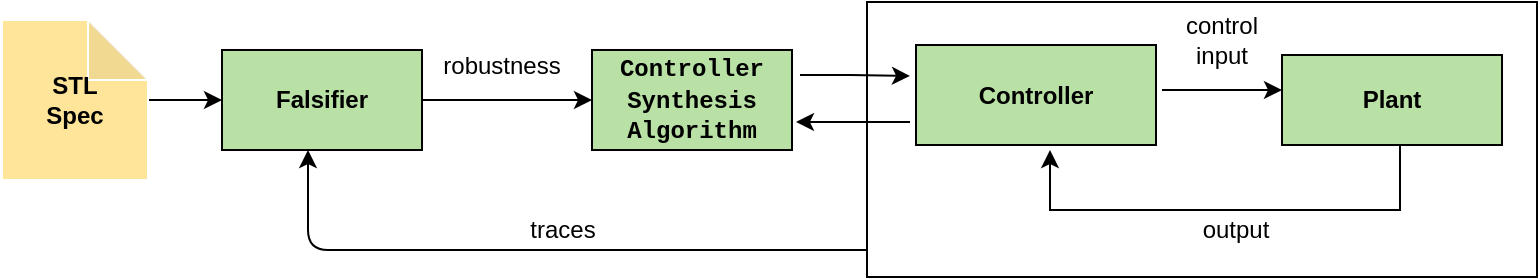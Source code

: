 <mxfile version="15.8.4" type="dropbox"><diagram id="2gOYRXs8kX6Jgaj4g1zR" name="Page-1"><mxGraphModel dx="1350" dy="793" grid="1" gridSize="10" guides="1" tooltips="1" connect="1" arrows="1" fold="1" page="1" pageScale="1" pageWidth="850" pageHeight="1100" math="0" shadow="0"><root><mxCell id="0"/><mxCell id="1" parent="0"/><mxCell id="rfJm-Gr54Hu4AGXSLJ_7-8" style="edgeStyle=orthogonalEdgeStyle;rounded=0;orthogonalLoop=1;jettySize=auto;html=1;exitX=1;exitY=0.5;exitDx=0;exitDy=0;entryX=0;entryY=0.5;entryDx=0;entryDy=0;" parent="1" source="rfJm-Gr54Hu4AGXSLJ_7-1" target="RvSAKPaxWidsK2KU3uv4-6" edge="1"><mxGeometry relative="1" as="geometry"/></mxCell><mxCell id="rfJm-Gr54Hu4AGXSLJ_7-1" value="&lt;b&gt;Falsifier&lt;/b&gt;" style="rounded=0;whiteSpace=wrap;html=1;fillColor=#B9E0A5;" parent="1" vertex="1"><mxGeometry x="140" y="390" width="100" height="50" as="geometry"/></mxCell><mxCell id="rfJm-Gr54Hu4AGXSLJ_7-9" style="edgeStyle=orthogonalEdgeStyle;rounded=0;orthogonalLoop=1;jettySize=auto;html=1;entryX=0;entryY=0.5;entryDx=0;entryDy=0;" parent="1" edge="1"><mxGeometry relative="1" as="geometry"><mxPoint x="670" y="410" as="targetPoint"/><mxPoint x="610" y="410" as="sourcePoint"/></mxGeometry></mxCell><mxCell id="RvSAKPaxWidsK2KU3uv4-10" style="edgeStyle=orthogonalEdgeStyle;rounded=0;orthogonalLoop=1;jettySize=auto;html=1;" parent="1" edge="1"><mxGeometry relative="1" as="geometry"><mxPoint x="427" y="426" as="targetPoint"/><mxPoint x="484" y="426" as="sourcePoint"/><Array as="points"><mxPoint x="467" y="426"/><mxPoint x="467" y="426"/></Array></mxGeometry></mxCell><mxCell id="rfJm-Gr54Hu4AGXSLJ_7-3" value="&lt;b&gt;Controller&lt;/b&gt;" style="rounded=0;whiteSpace=wrap;html=1;fillColor=#B9E0A5;" parent="1" vertex="1"><mxGeometry x="487" y="387.5" width="120" height="50" as="geometry"/></mxCell><mxCell id="RvSAKPaxWidsK2KU3uv4-2" style="edgeStyle=orthogonalEdgeStyle;rounded=0;orthogonalLoop=1;jettySize=auto;html=1;entryX=0.5;entryY=1;entryDx=0;entryDy=0;" parent="1" edge="1"><mxGeometry relative="1" as="geometry"><mxPoint x="554" y="440" as="targetPoint"/><mxPoint x="729" y="437.5" as="sourcePoint"/><Array as="points"><mxPoint x="729" y="470"/><mxPoint x="554" y="470"/></Array></mxGeometry></mxCell><mxCell id="rfJm-Gr54Hu4AGXSLJ_7-4" value="&lt;b&gt;Plant&lt;/b&gt;" style="rounded=0;whiteSpace=wrap;html=1;fillColor=#B9E0A5;" parent="1" vertex="1"><mxGeometry x="670" y="392.5" width="110" height="45" as="geometry"/></mxCell><mxCell id="rfJm-Gr54Hu4AGXSLJ_7-21" style="edgeStyle=orthogonalEdgeStyle;rounded=0;orthogonalLoop=1;jettySize=auto;html=1;" parent="1" source="rfJm-Gr54Hu4AGXSLJ_7-6" target="rfJm-Gr54Hu4AGXSLJ_7-1" edge="1"><mxGeometry relative="1" as="geometry"/></mxCell><mxCell id="rfJm-Gr54Hu4AGXSLJ_7-6" value="&lt;div&gt;&lt;b&gt;STL&lt;/b&gt;&lt;/div&gt;&lt;div&gt;&lt;b&gt;Spec&lt;/b&gt;&lt;/div&gt;" style="shape=note;whiteSpace=wrap;html=1;backgroundOutline=1;darkOpacity=0.05;fillColor=#FFE599;strokeColor=#FFFFFF;" parent="1" vertex="1"><mxGeometry x="30" y="375" width="73" height="80" as="geometry"/></mxCell><mxCell id="rfJm-Gr54Hu4AGXSLJ_7-12" value="control input" style="text;html=1;strokeColor=none;fillColor=none;align=center;verticalAlign=middle;whiteSpace=wrap;rounded=0;" parent="1" vertex="1"><mxGeometry x="620" y="375" width="40" height="20" as="geometry"/></mxCell><mxCell id="rfJm-Gr54Hu4AGXSLJ_7-13" value="robustness" style="text;html=1;strokeColor=none;fillColor=none;align=center;verticalAlign=middle;whiteSpace=wrap;rounded=0;" parent="1" vertex="1"><mxGeometry x="260" y="387.5" width="40" height="20" as="geometry"/></mxCell><mxCell id="rfJm-Gr54Hu4AGXSLJ_7-15" value="output" style="text;html=1;strokeColor=none;fillColor=none;align=center;verticalAlign=middle;whiteSpace=wrap;rounded=0;" parent="1" vertex="1"><mxGeometry x="627" y="470" width="40" height="20" as="geometry"/></mxCell><mxCell id="rfJm-Gr54Hu4AGXSLJ_7-16" value="" style="endArrow=classic;html=1;entryX=0.5;entryY=1;entryDx=0;entryDy=0;" parent="1" edge="1"><mxGeometry width="50" height="50" relative="1" as="geometry"><mxPoint x="463" y="490" as="sourcePoint"/><mxPoint x="183" y="440" as="targetPoint"/><Array as="points"><mxPoint x="183" y="490"/></Array></mxGeometry></mxCell><mxCell id="RvSAKPaxWidsK2KU3uv4-1" value="" style="rounded=0;whiteSpace=wrap;html=1;fillColor=none;" parent="1" vertex="1"><mxGeometry x="462.5" y="366" width="335" height="137.5" as="geometry"/></mxCell><mxCell id="RvSAKPaxWidsK2KU3uv4-4" value="traces" style="text;html=1;align=center;verticalAlign=middle;resizable=0;points=[];autosize=1;strokeColor=none;" parent="1" vertex="1"><mxGeometry x="285" y="470" width="50" height="20" as="geometry"/></mxCell><mxCell id="RvSAKPaxWidsK2KU3uv4-6" value="&lt;b&gt;&lt;font face=&quot;Courier New&quot;&gt;Controller Synthesis Algorithm&lt;/font&gt;&lt;/b&gt;" style="rounded=0;whiteSpace=wrap;html=1;fillColor=#B9E0A5;" parent="1" vertex="1"><mxGeometry x="325" y="390" width="100" height="50" as="geometry"/></mxCell><mxCell id="RvSAKPaxWidsK2KU3uv4-16" style="edgeStyle=orthogonalEdgeStyle;rounded=0;orthogonalLoop=1;jettySize=auto;html=1;exitX=1;exitY=0.25;exitDx=0;exitDy=0;" parent="1" edge="1"><mxGeometry relative="1" as="geometry"><mxPoint x="484" y="403" as="targetPoint"/><mxPoint x="429" y="402.5" as="sourcePoint"/><Array as="points"><mxPoint x="454" y="403"/><mxPoint x="454" y="403"/></Array></mxGeometry></mxCell></root></mxGraphModel></diagram></mxfile>